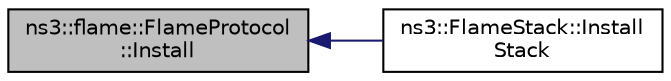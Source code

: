 digraph "ns3::flame::FlameProtocol::Install"
{
  edge [fontname="Helvetica",fontsize="10",labelfontname="Helvetica",labelfontsize="10"];
  node [fontname="Helvetica",fontsize="10",shape=record];
  rankdir="LR";
  Node1 [label="ns3::flame::FlameProtocol\l::Install",height=0.2,width=0.4,color="black", fillcolor="grey75", style="filled", fontcolor="black"];
  Node1 -> Node2 [dir="back",color="midnightblue",fontsize="10",style="solid"];
  Node2 [label="ns3::FlameStack::Install\lStack",height=0.2,width=0.4,color="black", fillcolor="white", style="filled",URL="$d0/dfd/classns3_1_1FlameStack.html#a770bd4e8b96c42aec0a7a41ba1a667ef",tooltip="Install a flame stack on the given MeshPointDevice. "];
}

